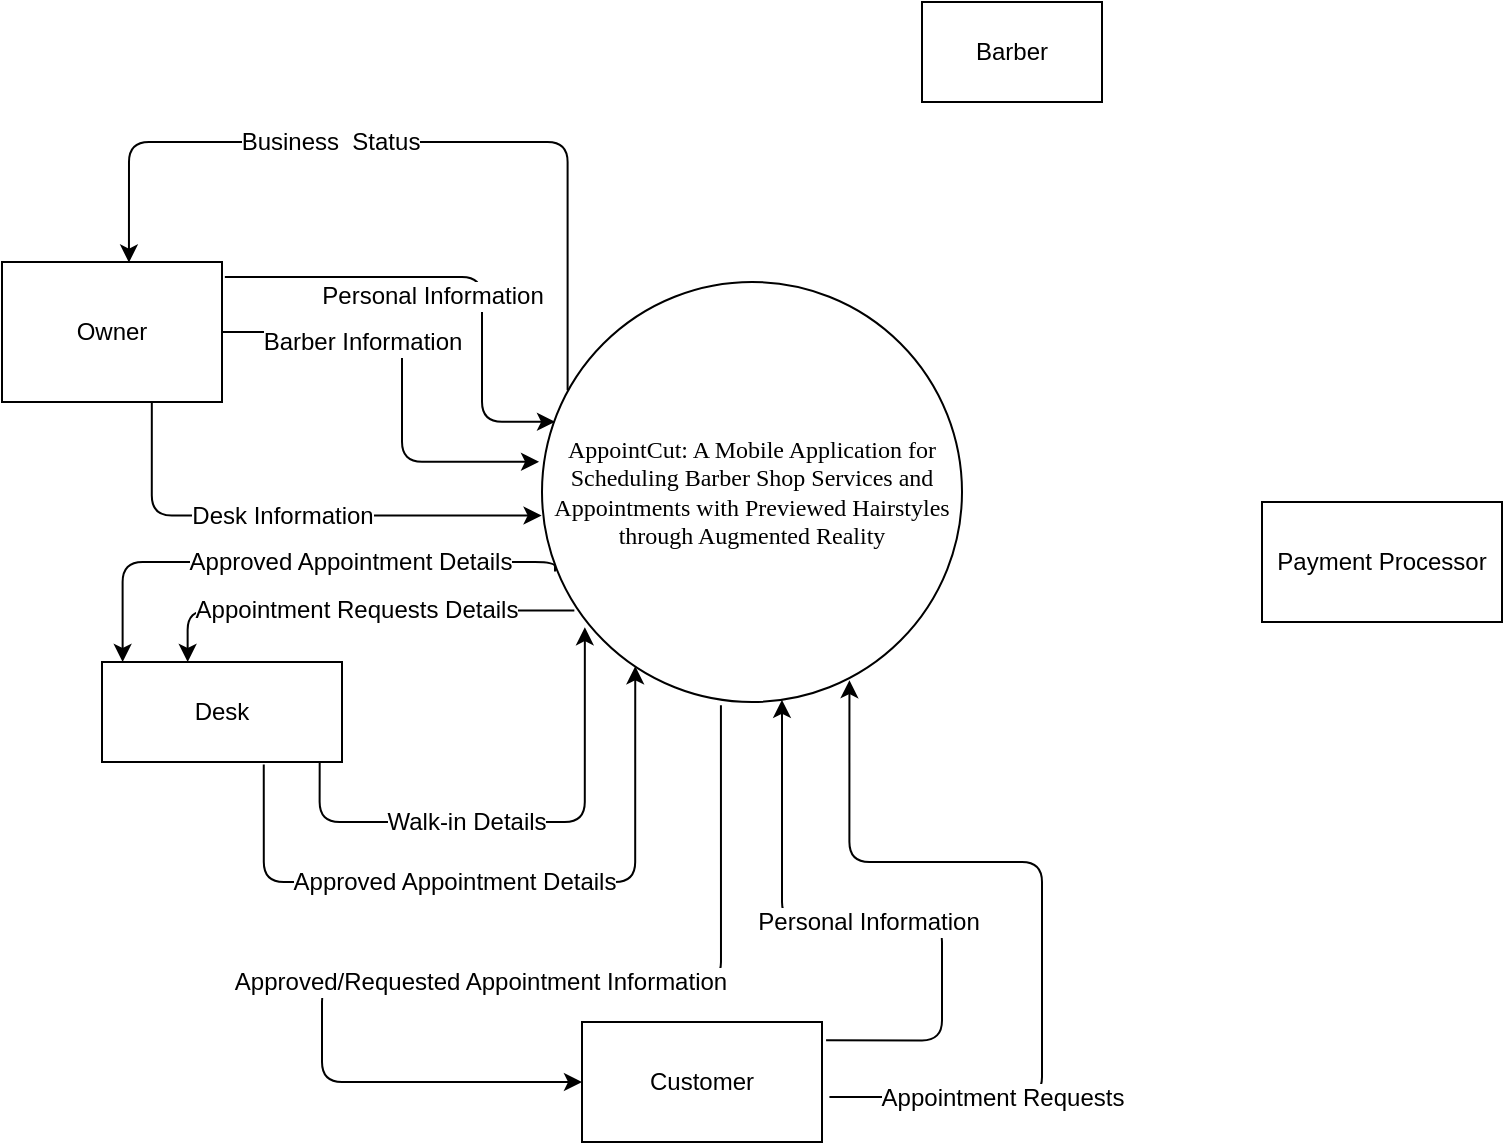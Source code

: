 <mxfile version="15.5.0" type="github" pages="2">
  <diagram id="QcfeCgYC6YROvoQcwezy" name="Page-1">
    <mxGraphModel dx="723" dy="410" grid="1" gridSize="10" guides="1" tooltips="1" connect="1" arrows="1" fold="1" page="1" pageScale="1" pageWidth="850" pageHeight="1100" math="0" shadow="0">
      <root>
        <mxCell id="0" />
        <mxCell id="1" parent="0" />
        <mxCell id="eU8hsQ7OFh6PPx2WCGZC-1" value="&lt;font style=&quot;font-size: 12px&quot;&gt;&lt;span style=&quot;font-family: &amp;#34;times new roman&amp;#34; ; color: rgb(0 , 0 , 0) ; background-color: transparent ; font-style: normal ; font-variant: normal ; text-decoration: none ; vertical-align: baseline&quot; id=&quot;docs-internal-guid-279cb4f7-7fff-44b1-516b-acc277abbe0b&quot;&gt;AppointCut: A Mobile Application for Scheduling Barber Shop Services and Appointments with Previewed Hairstyles through Augmented Reality&lt;/span&gt;&lt;/font&gt;" style="ellipse;whiteSpace=wrap;html=1;aspect=fixed;" vertex="1" parent="1">
          <mxGeometry x="310" y="220" width="210" height="210" as="geometry" />
        </mxCell>
        <mxCell id="eU8hsQ7OFh6PPx2WCGZC-3" value="Owner" style="rounded=0;whiteSpace=wrap;html=1;fontSize=12;" vertex="1" parent="1">
          <mxGeometry x="40" y="210" width="110" height="70" as="geometry" />
        </mxCell>
        <mxCell id="eU8hsQ7OFh6PPx2WCGZC-4" value="Desk" style="rounded=0;whiteSpace=wrap;html=1;fontSize=12;" vertex="1" parent="1">
          <mxGeometry x="90" y="410" width="120" height="50" as="geometry" />
        </mxCell>
        <mxCell id="eU8hsQ7OFh6PPx2WCGZC-5" value="Barber" style="rounded=0;whiteSpace=wrap;html=1;fontSize=12;" vertex="1" parent="1">
          <mxGeometry x="500" y="80" width="90" height="50" as="geometry" />
        </mxCell>
        <mxCell id="eU8hsQ7OFh6PPx2WCGZC-6" value="Customer" style="rounded=0;whiteSpace=wrap;html=1;fontSize=12;" vertex="1" parent="1">
          <mxGeometry x="330" y="590" width="120" height="60" as="geometry" />
        </mxCell>
        <mxCell id="eU8hsQ7OFh6PPx2WCGZC-8" value="Payment Processor" style="rounded=0;whiteSpace=wrap;html=1;fontSize=12;" vertex="1" parent="1">
          <mxGeometry x="670" y="330" width="120" height="60" as="geometry" />
        </mxCell>
        <mxCell id="eU8hsQ7OFh6PPx2WCGZC-20" value="Business&amp;nbsp; Status" style="endArrow=classic;html=1;rounded=1;fontSize=12;edgeStyle=orthogonalEdgeStyle;entryX=0.577;entryY=0.004;entryDx=0;entryDy=0;entryPerimeter=0;exitX=0.061;exitY=0.258;exitDx=0;exitDy=0;exitPerimeter=0;" edge="1" parent="1" source="eU8hsQ7OFh6PPx2WCGZC-1" target="eU8hsQ7OFh6PPx2WCGZC-3">
          <mxGeometry x="0.2" width="50" height="50" relative="1" as="geometry">
            <mxPoint x="170" y="170" as="sourcePoint" />
            <mxPoint x="220" y="120" as="targetPoint" />
            <Array as="points">
              <mxPoint x="323" y="150" />
              <mxPoint x="103" y="150" />
            </Array>
            <mxPoint as="offset" />
          </mxGeometry>
        </mxCell>
        <mxCell id="eU8hsQ7OFh6PPx2WCGZC-25" value="Personal Information" style="endArrow=classic;html=1;rounded=1;fontSize=12;edgeStyle=orthogonalEdgeStyle;entryX=0.031;entryY=0.333;entryDx=0;entryDy=0;entryPerimeter=0;exitX=1.013;exitY=0.107;exitDx=0;exitDy=0;exitPerimeter=0;" edge="1" parent="1" source="eU8hsQ7OFh6PPx2WCGZC-3" target="eU8hsQ7OFh6PPx2WCGZC-1">
          <mxGeometry x="-0.123" y="-10" width="50" height="50" relative="1" as="geometry">
            <mxPoint x="230" y="320" as="sourcePoint" />
            <mxPoint x="310" y="290" as="targetPoint" />
            <Array as="points">
              <mxPoint x="280" y="218" />
              <mxPoint x="280" y="290" />
            </Array>
            <mxPoint as="offset" />
          </mxGeometry>
        </mxCell>
        <mxCell id="eU8hsQ7OFh6PPx2WCGZC-26" value="Barber Information" style="endArrow=classic;html=1;rounded=1;fontSize=12;edgeStyle=orthogonalEdgeStyle;exitX=1;exitY=0.5;exitDx=0;exitDy=0;entryX=-0.007;entryY=0.428;entryDx=0;entryDy=0;entryPerimeter=0;" edge="1" parent="1" source="eU8hsQ7OFh6PPx2WCGZC-3" target="eU8hsQ7OFh6PPx2WCGZC-1">
          <mxGeometry x="-0.373" y="-5" width="50" height="50" relative="1" as="geometry">
            <mxPoint x="190" y="380" as="sourcePoint" />
            <mxPoint x="240" y="330" as="targetPoint" />
            <Array as="points">
              <mxPoint x="240" y="245" />
              <mxPoint x="240" y="310" />
            </Array>
            <mxPoint as="offset" />
          </mxGeometry>
        </mxCell>
        <mxCell id="eU8hsQ7OFh6PPx2WCGZC-27" value="Desk Information" style="endArrow=classic;html=1;rounded=1;fontSize=12;edgeStyle=orthogonalEdgeStyle;exitX=0.681;exitY=1.002;exitDx=0;exitDy=0;entryX=-0.001;entryY=0.556;entryDx=0;entryDy=0;entryPerimeter=0;exitPerimeter=0;" edge="1" parent="1" source="eU8hsQ7OFh6PPx2WCGZC-3" target="eU8hsQ7OFh6PPx2WCGZC-1">
          <mxGeometry x="-0.032" width="50" height="50" relative="1" as="geometry">
            <mxPoint x="230" y="400" as="sourcePoint" />
            <mxPoint x="280" y="350" as="targetPoint" />
            <Array as="points">
              <mxPoint x="115" y="337" />
            </Array>
            <mxPoint as="offset" />
          </mxGeometry>
        </mxCell>
        <mxCell id="eU8hsQ7OFh6PPx2WCGZC-29" value="Approved Appointment Details" style="endArrow=classic;html=1;rounded=1;fontSize=12;edgeStyle=orthogonalEdgeStyle;exitX=0.031;exitY=0.689;exitDx=0;exitDy=0;exitPerimeter=0;entryX=0.086;entryY=0;entryDx=0;entryDy=0;entryPerimeter=0;" edge="1" parent="1" source="eU8hsQ7OFh6PPx2WCGZC-1" target="eU8hsQ7OFh6PPx2WCGZC-4">
          <mxGeometry x="-0.207" width="50" height="50" relative="1" as="geometry">
            <mxPoint x="150" y="420" as="sourcePoint" />
            <mxPoint x="140" y="410" as="targetPoint" />
            <Array as="points">
              <mxPoint x="317" y="360" />
              <mxPoint x="100" y="360" />
            </Array>
            <mxPoint as="offset" />
          </mxGeometry>
        </mxCell>
        <mxCell id="eU8hsQ7OFh6PPx2WCGZC-30" value="Walk-in Details" style="endArrow=classic;html=1;rounded=1;fontSize=12;edgeStyle=orthogonalEdgeStyle;entryX=0.102;entryY=0.822;entryDx=0;entryDy=0;entryPerimeter=0;exitX=0.907;exitY=1.003;exitDx=0;exitDy=0;exitPerimeter=0;" edge="1" parent="1" source="eU8hsQ7OFh6PPx2WCGZC-4" target="eU8hsQ7OFh6PPx2WCGZC-1">
          <mxGeometry x="-0.206" width="50" height="50" relative="1" as="geometry">
            <mxPoint x="180" y="560" as="sourcePoint" />
            <mxPoint x="230" y="510" as="targetPoint" />
            <Array as="points">
              <mxPoint x="199" y="490" />
              <mxPoint x="331" y="490" />
            </Array>
            <mxPoint as="offset" />
          </mxGeometry>
        </mxCell>
        <mxCell id="eU8hsQ7OFh6PPx2WCGZC-31" value="Approved Appointment Details" style="endArrow=classic;html=1;rounded=1;fontSize=12;edgeStyle=orthogonalEdgeStyle;exitX=0.674;exitY=1.026;exitDx=0;exitDy=0;exitPerimeter=0;entryX=0.222;entryY=0.915;entryDx=0;entryDy=0;entryPerimeter=0;" edge="1" parent="1" source="eU8hsQ7OFh6PPx2WCGZC-4" target="eU8hsQ7OFh6PPx2WCGZC-1">
          <mxGeometry x="-0.127" width="50" height="50" relative="1" as="geometry">
            <mxPoint x="160" y="580" as="sourcePoint" />
            <mxPoint x="210" y="530" as="targetPoint" />
            <Array as="points">
              <mxPoint x="171" y="520" />
              <mxPoint x="357" y="520" />
            </Array>
            <mxPoint as="offset" />
          </mxGeometry>
        </mxCell>
        <mxCell id="eU8hsQ7OFh6PPx2WCGZC-34" value="Personal Information" style="endArrow=classic;html=1;rounded=1;fontSize=12;edgeStyle=orthogonalEdgeStyle;exitX=1.017;exitY=0.153;exitDx=0;exitDy=0;exitPerimeter=0;" edge="1" parent="1" source="eU8hsQ7OFh6PPx2WCGZC-6" target="eU8hsQ7OFh6PPx2WCGZC-1">
          <mxGeometry width="50" height="50" relative="1" as="geometry">
            <mxPoint x="480" y="600" as="sourcePoint" />
            <mxPoint x="530" y="550" as="targetPoint" />
            <Array as="points">
              <mxPoint x="510" y="599" />
              <mxPoint x="510" y="540" />
              <mxPoint x="430" y="540" />
            </Array>
          </mxGeometry>
        </mxCell>
        <mxCell id="eU8hsQ7OFh6PPx2WCGZC-35" value="Approved/Requested Appointment Information" style="endArrow=classic;html=1;rounded=1;fontSize=12;edgeStyle=orthogonalEdgeStyle;entryX=0;entryY=0.5;entryDx=0;entryDy=0;exitX=0.426;exitY=1.008;exitDx=0;exitDy=0;exitPerimeter=0;" edge="1" parent="1" source="eU8hsQ7OFh6PPx2WCGZC-1" target="eU8hsQ7OFh6PPx2WCGZC-6">
          <mxGeometry width="50" height="50" relative="1" as="geometry">
            <mxPoint x="210" y="690" as="sourcePoint" />
            <mxPoint x="260" y="640" as="targetPoint" />
            <Array as="points">
              <mxPoint x="399" y="570" />
              <mxPoint x="200" y="570" />
              <mxPoint x="200" y="620" />
            </Array>
          </mxGeometry>
        </mxCell>
        <mxCell id="eU8hsQ7OFh6PPx2WCGZC-36" value="Appointment Requests" style="endArrow=classic;html=1;rounded=1;fontSize=12;edgeStyle=orthogonalEdgeStyle;exitX=1.031;exitY=0.625;exitDx=0;exitDy=0;exitPerimeter=0;entryX=0.732;entryY=0.948;entryDx=0;entryDy=0;entryPerimeter=0;" edge="1" parent="1" source="eU8hsQ7OFh6PPx2WCGZC-6" target="eU8hsQ7OFh6PPx2WCGZC-1">
          <mxGeometry x="-0.58" width="50" height="50" relative="1" as="geometry">
            <mxPoint x="510" y="670" as="sourcePoint" />
            <mxPoint x="560" y="620" as="targetPoint" />
            <Array as="points">
              <mxPoint x="560" y="628" />
              <mxPoint x="560" y="510" />
              <mxPoint x="464" y="510" />
            </Array>
            <mxPoint as="offset" />
          </mxGeometry>
        </mxCell>
        <mxCell id="eU8hsQ7OFh6PPx2WCGZC-37" value="Appointment Requests Details" style="endArrow=classic;html=1;rounded=1;fontSize=12;edgeStyle=orthogonalEdgeStyle;exitX=0.077;exitY=0.782;exitDx=0;exitDy=0;exitPerimeter=0;entryX=0.357;entryY=0;entryDx=0;entryDy=0;entryPerimeter=0;" edge="1" parent="1" source="eU8hsQ7OFh6PPx2WCGZC-1" target="eU8hsQ7OFh6PPx2WCGZC-4">
          <mxGeometry width="50" height="50" relative="1" as="geometry">
            <mxPoint x="200" y="430" as="sourcePoint" />
            <mxPoint x="250" y="380" as="targetPoint" />
          </mxGeometry>
        </mxCell>
      </root>
    </mxGraphModel>
  </diagram>
  <diagram id="z-SG2S14-h5Qbc_ahD4r" name="Page-2">
    <mxGraphModel dx="868" dy="492" grid="1" gridSize="10" guides="1" tooltips="1" connect="1" arrows="1" fold="1" page="1" pageScale="1" pageWidth="850" pageHeight="1100" math="0" shadow="0">
      <root>
        <mxCell id="9v1a9WS_H9Mqt1QaRTHw-0" />
        <mxCell id="9v1a9WS_H9Mqt1QaRTHw-1" parent="9v1a9WS_H9Mqt1QaRTHw-0" />
        <mxCell id="lL5zHZhPwYxmuigHh4Fn-0" value="&lt;font style=&quot;font-size: 12px&quot;&gt;&lt;span style=&quot;font-family: &amp;#34;times new roman&amp;#34; ; color: rgb(0 , 0 , 0) ; background-color: transparent ; font-style: normal ; font-variant: normal ; text-decoration: none ; vertical-align: baseline&quot; id=&quot;docs-internal-guid-279cb4f7-7fff-44b1-516b-acc277abbe0b&quot;&gt;AppointCut: A Mobile Application for Scheduling Barber Shop Services and Appointments with Previewed Hairstyles through Augmented Reality&lt;/span&gt;&lt;/font&gt;" style="ellipse;whiteSpace=wrap;html=1;aspect=fixed;" vertex="1" parent="9v1a9WS_H9Mqt1QaRTHw-1">
          <mxGeometry x="310" y="220" width="210" height="210" as="geometry" />
        </mxCell>
        <mxCell id="lL5zHZhPwYxmuigHh4Fn-1" value="Admin" style="rounded=0;whiteSpace=wrap;html=1;fontSize=12;" vertex="1" parent="9v1a9WS_H9Mqt1QaRTHw-1">
          <mxGeometry x="650" y="440" width="120" height="60" as="geometry" />
        </mxCell>
      </root>
    </mxGraphModel>
  </diagram>
</mxfile>
